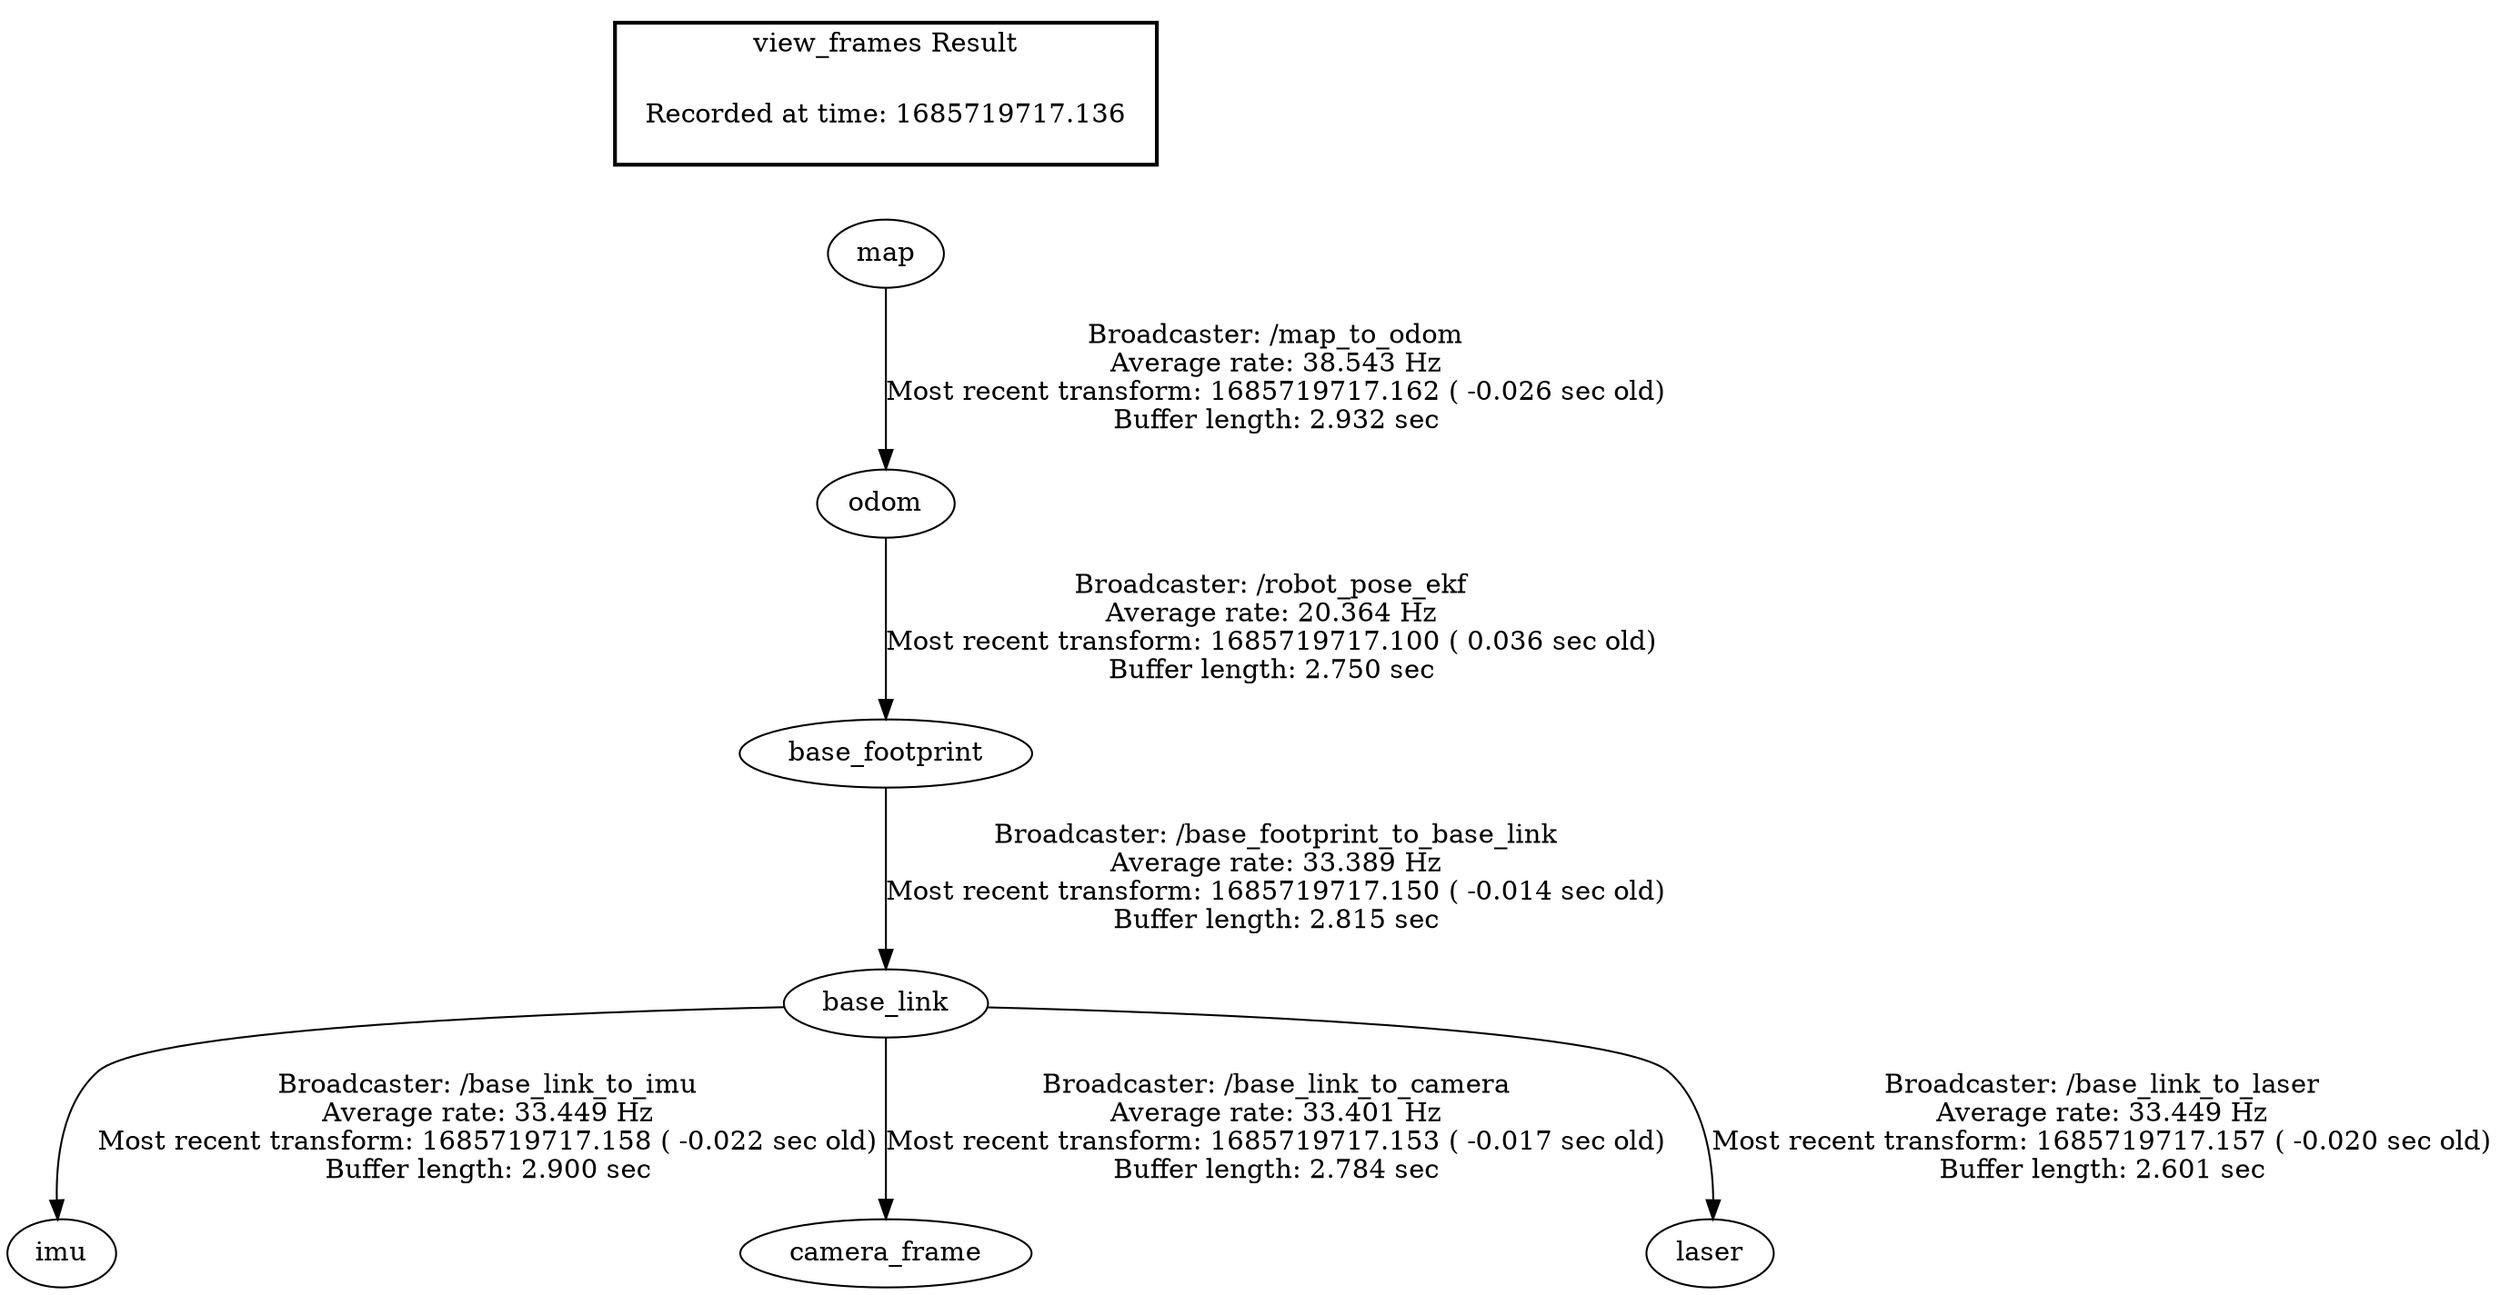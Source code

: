 digraph G {
"base_link" -> "imu"[label="Broadcaster: /base_link_to_imu\nAverage rate: 33.449 Hz\nMost recent transform: 1685719717.158 ( -0.022 sec old)\nBuffer length: 2.900 sec\n"];
"base_footprint" -> "base_link"[label="Broadcaster: /base_footprint_to_base_link\nAverage rate: 33.389 Hz\nMost recent transform: 1685719717.150 ( -0.014 sec old)\nBuffer length: 2.815 sec\n"];
"map" -> "odom"[label="Broadcaster: /map_to_odom\nAverage rate: 38.543 Hz\nMost recent transform: 1685719717.162 ( -0.026 sec old)\nBuffer length: 2.932 sec\n"];
"odom" -> "base_footprint"[label="Broadcaster: /robot_pose_ekf\nAverage rate: 20.364 Hz\nMost recent transform: 1685719717.100 ( 0.036 sec old)\nBuffer length: 2.750 sec\n"];
"base_link" -> "camera_frame"[label="Broadcaster: /base_link_to_camera\nAverage rate: 33.401 Hz\nMost recent transform: 1685719717.153 ( -0.017 sec old)\nBuffer length: 2.784 sec\n"];
"base_link" -> "laser"[label="Broadcaster: /base_link_to_laser\nAverage rate: 33.449 Hz\nMost recent transform: 1685719717.157 ( -0.020 sec old)\nBuffer length: 2.601 sec\n"];
edge [style=invis];
 subgraph cluster_legend { style=bold; color=black; label ="view_frames Result";
"Recorded at time: 1685719717.136"[ shape=plaintext ] ;
 }->"map";
}